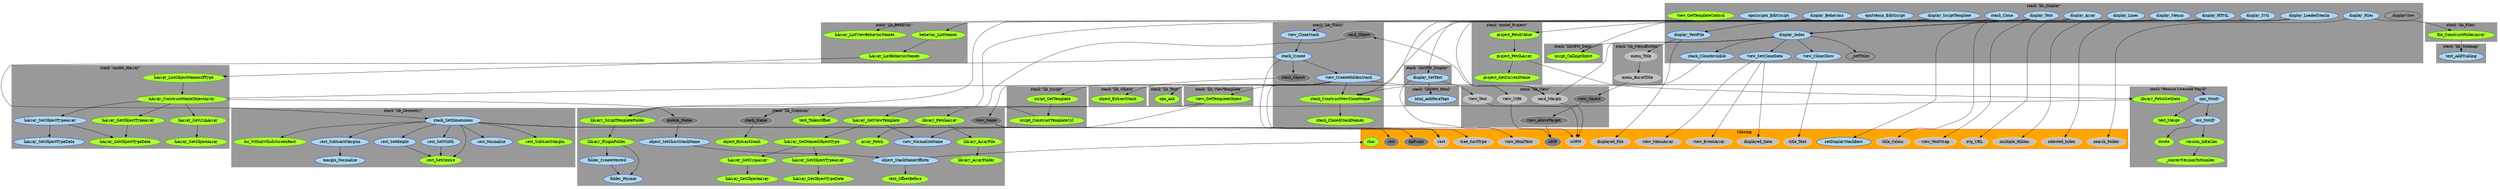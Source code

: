 digraph "dot_FromArray" {	graph [		clusterrank="true"		size="31.2500,31.2500"	];		subgraph "pf" {		node [];			n116 [label="_displayView" URL="_displayView%2Cpf%2Cstack+%22lib_Display%22%2C1"];	}		subgraph "pc" {		node [];			n18 [label="_setTitles" URL="_setTitles%2Cpc%2Cstack+%22lib_Display%22%2C1"];	}		subgraph "s" {		node [fillcolor="grey", style="filled", color="white"];			n63 [label="tree_SortType" URL="tree_SortType%2Cs%2CMissing%2C1"];		n82 [label="search_Folder" URL="search_Folder%2Cs%2CMissing%2C1"];		n14 [label="rect" URL="rect%2Cs%2CMissing%2C1"];		n64 [label="card_Margin" URL="card_Margin%2Cs%2Cstack+%22lib_View%22%2C1"];		n4 [label="menu_BurntTitle" URL="menu_BurntTitle%2Cs%2Cstack+%22lib_MenuButton%22%2C1"];		n99 [label="displayed_Data" URL="displayed_Data%2Cs%2CMissing%2C1"];		n118 [label="svg_URL" URL="svg_URL%2Cs%2CMissing%2C1"];		n106 [label="displayed_File" URL="displayed_File%2Cs%2CMissing%2C1"];		n40 [label="multiple_Hilites" URL="multiple_Hilites%2Cs%2CMissing%2C1"];		n44 [label="view_Text" URL="view_Text%2Cs%2Cstack+%22lib_View%22%2C1"];		n45 [label="uOPN" URL="uOPN%2Cs%2CMissing%2C1"];		n101 [label="view_MenuArray" URL="view_MenuArray%2Cs%2CMissing%2C1"];		n100 [label="view_EventArray" URL="view_EventArray%2Cs%2CMissing%2C1"];		n78 [label="view_HtmlText" URL="view_HtmlText%2Cs%2CMissing%2C1"];		n41 [label="selected_Index" URL="selected_Index%2Cs%2CMissing%2C1"];		n114 [label="title_Text" URL="title_Text%2Cs%2CMissing%2C1"];		n3 [label="menu_Title" URL="menu_Title%2Cs%2Cstack+%22lib_MenuButton%22%2C1"];		n84 [label="view_TextWrap" URL="view_TextWrap%2Cs%2CMissing%2C1"];		n62 [label="title_Colour" URL="title_Colour%2Cs%2CMissing%2C1"];		n85 [label="view_Utf8" URL="view_Utf8%2Cs%2Cstack+%22lib_View%22%2C1"];	}		subgraph "g" {		node [fillcolor="grey50", style="filled", color="white"];			n92 [label="view_AboveTarget" URL="view_AboveTarget%2Cg%2Cstack+%22lib_View%22%2C1"];		n9 [label="mobile_Name" URL="mobile_Name%2Cg%2Cstack+%22lib_Common%22%2C1"];		n25 [label="view_Object" URL="view_Object%2Cg%2Cstack+%22lib_View%22%2C1"];		n58 [label="card_Object" URL="card_Object%2Cg%2Cstack+%22lib_Stack%22%2C1"];		n111 [label="rect" URL="rect%2Cg%2CMissing%2C1"];		n109 [label="dgProps" URL="dgProps%2Cg%2CMissing%2C1"];		n55 [label="stack_Name" URL="stack_Name%2Cg%2Cstack+%22lib_Common%22%2C1"];		n15 [label="stack_Object" URL="stack_Object%2Cg%2Cstack+%22lib_Stack%22%2C1"];		n108 [label="uRIP" URL="uRIP%2Cg%2CMissing%2C1"];		n89 [label="view_Name" URL="view_Name%2Cg%2Cstack+%22lib_Common%22%2C1"];	}		subgraph "c" {		node [fillcolor="LightBlue", style="filled", color="Blue"];			n54 [label="setDisplayStackRect" URL="setDisplayStackRect%2Cc%2CMissing%2C1"];		n33 [label="osx_Notify" URL="osx_Notify%2Cc%2Cstack+%22Rescue+Livecode+World%22%2C1"];		n60 [label="display_Array" URL="display_Array%2Cc%2Cstack+%22lib_Display%22%2C1"];		n102 [label="display_Behaviors" URL="display_Behaviors%2Cc%2Cstack+%22lib_Display%22%2C1"];		n10 [label="opn_Notify" URL="opn_Notify%2Cc%2Cstack+%22Rescue+Livecode+World%22%2C1"];		n8 [label="hArray_SetObjectTypeArray" URL="hArray_SetObjectTypeArray%2Cc%2Cstack+%22model_Harray%22%2C1"];		n20 [label="hArray_SetObjectTypeData" URL="hArray_SetObjectTypeData%2Cc%2Cstack+%22model_Harray%22%2C1"];		n48 [label="object_StackNameOffsets" URL="object_StackNameOffsets%2Cc%2Cstack+%22lib_Common%22%2C1"];		n117 [label="display_SVG" URL="display_SVG%2Cc%2Cstack+%22lib_Display%22%2C1"];		n74 [label="view_NormalizeName" URL="view_NormalizeName%2Cc%2Cstack+%22lib_Common%22%2C1"];		n37 [label="display_ScriptTemplate" URL="display_ScriptTemplate%2Cc%2Cstack+%22lib_Display%22%2C1"];		n53 [label="display_SetText" URL="display_SetText%2Cc%2Cstack+%22libOPN_Display%22%2C1"];		n57 [label="display_Menus" URL="display_Menus%2Cc%2Cstack+%22lib_Display%22%2C1"];		n83 [label="display_HTML" URL="display_HTML%2Cc%2Cstack+%22lib_Display%22%2C1"];		n79 [label="rect_SetHeight" URL="rect_SetHeight%2Cc%2Cstack+%22lib_Geometry%22%2C1"];		n17 [label="view_CreateHiddenStack" URL="view_CreateHiddenStack%2Cc%2Cstack+%22lib_Stack%22%2C1"];		n65 [label="view_CloneShow" URL="view_CloneShow%2Cc%2Cstack+%22lib_Display%22%2C1"];		n91 [label="stack_Clone" URL="stack_Clone%2Cc%2Cstack+%22lib_Display%22%2C1"];		n13 [label="stack_Create" URL="stack_Create%2Cc%2Cstack+%22lib_Stack%22%2C1"];		n70 [label="object_SetShortStackName" URL="object_SetShortStackName%2Cc%2Cstack+%22lib_Common%22%2C1"];		n77 [label="html_AddParaTags" URL="html_AddParaTags%2Cc%2Cstack+%22libOPN_Html%22%2C1"];		n52 [label="display_Text" URL="display_Text%2Cc%2Cstack+%22lib_Display%22%2C1"];		n56 [label="view_CloneStack" URL="view_CloneStack%2Cc%2Cstack+%22lib_Stack%22%2C1"];		n95 [label="rect_SetWidth" URL="rect_SetWidth%2Cc%2Cstack+%22lib_Geometry%22%2C1"];		n66 [label="view_SetCloneData" URL="view_SetCloneData%2Cc%2Cstack+%22lib_Display%22%2C1"];		n16 [label="stack_SetDimensions" URL="stack_SetDimensions%2Cc%2Cstack+%22lib_Geometry%22%2C1"];		n46 [label="display_Lines" URL="display_Lines%2Cc%2Cstack+%22lib_Display%22%2C1"];		n76 [label="folder_Format" URL="folder_Format%2Cc%2Cstack+%22lib_Common%22%2C1"];		n39 [label="display_LoadedStacks" URL="display_LoadedStacks%2Cc%2Cstack+%22lib_Display%22%2C1"];		n30 [label="opnMenus_EditScript" URL="opnMenus_EditScript%2Cc%2Cstack+%22lib_Display%22%2C1"];		n81 [label="display_Files" URL="display_Files%2Cc%2Cstack+%22lib_Display%22%2C1"];		n94 [label="margin_Normalize" URL="margin_Normalize%2Cc%2Cstack+%22lib_Geometry%22%2C1"];		n93 [label="rect_SubtractMargins" URL="rect_SubtractMargins%2Cc%2Cstack+%22lib_Geometry%22%2C1"];		n42 [label="stack_CloneInvisible" URL="stack_CloneInvisible%2Cc%2Cstack+%22lib_Display%22%2C1"];		n27 [label="text_AddTrailing" URL="text_AddTrailing%2Cc%2Cstack+%22lib_Sitemap%22%2C1"];		n115 [label="opnScripts_EditScript" URL="opnScripts_EditScript%2Cc%2Cstack+%22lib_Display%22%2C1"];		n47 [label="display_Index" URL="display_Index%2Cc%2Cstack+%22lib_Display%22%2C1"];		n75 [label="folder_CreateNested" URL="folder_CreateNested%2Cc%2Cstack+%22lib_Common%22%2C1"];		n112 [label="rect_Normalize" URL="rect_Normalize%2Cc%2Cstack+%22lib_Geometry%22%2C1"];		n38 [label="display_TextFile" URL="display_TextFile%2Cc%2Cstack+%22lib_Display%22%2C1"];	}		subgraph "f" {		node [fillcolor="GreenYellow", style="filled", color="Green4"];			n97 [label="behavior_ListNames" URL="behavior_ListNames%2Cf%2Cstack+%22lib_Behavior%22%2C1"];		n96 [label="project_GetCurrentName" URL="project_GetCurrentName%2Cf%2Cstack+%22model_Project%22%2C1"];		n43 [label="view_GetTemplateControl" URL="view_GetTemplateControl%2Cf%2Cstack+%22lib_Display%22%2C1"];		n24 [label="stack_ClonedStackNames" URL="stack_ClonedStackNames%2Cf%2Cstack+%22lib_Stack%22%2C1"];		n69 [label="hArray_GetObjectArray" URL="hArray_GetObjectArray%2Cf%2Cstack+%22model_Harray%22%2C1"];		n71 [label="library_PluginFolder" URL="library_PluginFolder%2Cf%2Cstack+%22lib_Common%22%2C1"];		n59 [label="text_TokenOffset" URL="text_TokenOffset%2Cf%2Cstack+%22lib_Common%22%2C1"];		n21 [label="library_FetchSetData" URL="library_FetchSetData%2Cf%2Cstack+%22Rescue+Livecode+World%22%2C1"];		n1 [label="project_FetchValue" URL="project_FetchValue%2Cf%2Cstack+%22model_Project%22%2C1"];		n113 [label="rect_SubtractMargin" URL="rect_SubtractMargin%2Cf%2Cstack+%22lib_Geometry%22%2C1"];		n86 [label="opn_Ask" URL="opn_Ask%2Cf%2Cstack+%22lib_Text%22%2C1"];		n32 [label="library_ArrayFolder" URL="library_ArrayFolder%2Cf%2Cstack+%22lib_Common%22%2C1"];		n87 [label="script_GetTemplate" URL="script_GetTemplate%2Cf%2Cstack+%22lib_Script%22%2C1"];		n61 [label="script_CallingObject" URL="script_CallingObject%2Cf%2Cstack+%22libOPN_Data%22%2C1"];		n12 [label="library_ScriptTemplateFolder" URL="library_ScriptTemplateFolder%2Cf%2Cstack+%22lib_Common%22%2C1"];		n5 [label="hArray_ConstructNameObjectArray" URL="hArray_ConstructNameObjectArray%2Cf%2Cstack+%22model_Harray%22%2C1"];		n98 [label="hArray_ListBehaviorNames" URL="hArray_ListBehaviorNames%2Cf%2Cstack+%22lib_Behavior%22%2C1"];		n49 [label="char" URL="char%2Cf%2CMissing%2C1"];		n110 [label="loc_WithinWhichScreenRect" URL="loc_WithinWhichScreenRect%2Cf%2Cstack+%22lib_Geometry%22%2C1"];		n2 [label="project_FetchArray" URL="project_FetchArray%2Cf%2Cstack+%22model_Project%22%2C1"];		n36 [label="hArray_GetObjectTypeData" URL="hArray_GetObjectTypeData%2Cf%2Cstack+%22lib_Common%22%2C1"];		n105 [label="array_Fetch" URL="array_Fetch%2Cf%2Cstack+%22lib_Common%22%2C1"];		n31 [label="library_ArrayFile" URL="library_ArrayFile%2Cf%2Cstack+%22lib_Common%22%2C1"];		n80 [label="rect_GetCentre" URL="rect_GetCentre%2Cf%2Cstack+%22lib_Geometry%22%2C1"];		n90 [label="object_ExtractStack" URL="object_ExtractStack%2Cf%2Cstack+%22lib_Object%22%2C1"];		n26 [label="file_ConstructFolderArray" URL="file_ConstructFolderArray%2Cf%2Cstack+%22lib_Files%22%2C1"];		n73 [label="hArray_GetNamedObjectType" URL="hArray_GetNamedObjectType%2Cf%2Cstack+%22lib_Common%22%2C1"];		n22 [label="library_FetchArray" URL="library_FetchArray%2Cf%2Cstack+%22lib_Common%22%2C1"];		n6 [label="hArray_GetObjectTypeArray" URL="hArray_GetObjectTypeArray%2Cf%2Cstack+%22model_Harray%22%2C1"];		n7 [label="hArray_GetUripArray" URL="hArray_GetUripArray%2Cf%2Cstack+%22model_Harray%22%2C1"];		n88 [label="view_GetTemplateObject" URL="view_GetTemplateObject%2Cf%2Cstack+%22lib_ViewTemplate%22%2C1"];		n28 [label="version_IsEarlier" URL="version_IsEarlier%2Cf%2Cstack+%22Rescue+Livecode+World%22%2C1"];		n35 [label="hArray_GetObjectTypeArray" URL="hArray_GetObjectTypeArray%2Cf%2Cstack+%22lib_Common%22%2C1"];		n104 [label="kwote" URL="kwote%2Cf%2Cstack+%22Rescue+Livecode+World%22%2C1"];		n34 [label="text_Merge" URL="text_Merge%2Cf%2Cstack+%22Rescue+Livecode+World%22%2C1"];		n103 [label="hArray_ListViewBehaviorNames" URL="hArray_ListViewBehaviorNames%2Cf%2Cstack+%22lib_Behavior%22%2C1"];		n67 [label="hArray_GetUripArray" URL="hArray_GetUripArray%2Cf%2Cstack+%22lib_Common%22%2C1"];		n11 [label="script_ConstructTemplateUrl" URL="script_ConstructTemplateUrl%2Cf%2Cstack+%22lib_Script%22%2C1"];		n68 [label="hArray_GetObjectArray" URL="hArray_GetObjectArray%2Cf%2Cstack+%22lib_Common%22%2C1"];		n72 [label="hArray_GetViewTemplate" URL="hArray_GetViewTemplate%2Cf%2Cstack+%22lib_Common%22%2C1"];		n23 [label="stack_ConstructNewCloneName" URL="stack_ConstructNewCloneName%2Cf%2Cstack+%22lib_Stack%22%2C1"];		n51 [label="hArray_ListObjectNamesOfType" URL="hArray_ListObjectNamesOfType%2Cf%2Cstack+%22model_Harray%22%2C1"];		n29 [label="_convertVersionToNumber" URL="_convertVersionToNumber%2Cf%2Cstack+%22Rescue+Livecode+World%22%2C1"];		n50 [label="text_OffsetBefore" URL="text_OffsetBefore%2Cf%2Cstack+%22lib_Common%22%2C1"];		n107 [label="object_ExtractStack" URL="object_ExtractStack%2Cf%2Cstack+%22lib_Common%22%2C1"];		n19 [label="hArray_GetObjectTypeData" URL="hArray_GetObjectTypeData%2Cf%2Cstack+%22model_Harray%22%2C1"];	}		subgraph cluster1 {			label="Missing";			style=filled;			color=red;			fillcolor=orange;					n54; n63; n82; n14; n99; n118; n106; n40; n45; n49; n101; n100; n78; n41; n114; n111; n109; n84; n62; n108	}	subgraph cluster2 {			label="stack \"lib_Behavior\"";			style=filled;			color=grey60;			fillcolor=grey60;					n97; n98; n103	}	subgraph cluster3 {			label="stack \"lib_Common\"";			style=filled;			color=grey60;			fillcolor=grey60;					n71; n59; n48; n74; n32; n9; n12; n70; n36; n105; n31; n73; n22; n76; n35; n55; n67; n68; n72; n75; n89; n50; n107	}	subgraph cluster4 {			label="stack \"lib_Display\"";			style=filled;			color=grey60;			fillcolor=grey60;					n60; n102; n43; n116; n117; n37; n18; n57; n83; n65; n91; n52; n66; n46; n39; n30; n81; n42; n115; n47; n38	}	subgraph cluster5 {			label="stack \"lib_Files\"";			style=filled;			color=grey60;			fillcolor=grey60;					n26	}	subgraph cluster6 {			label="stack \"lib_Geometry\"";			style=filled;			color=grey60;			fillcolor=grey60;					n113; n79; n110; n80; n95; n16; n94; n93; n112	}	subgraph cluster7 {			label="stack \"lib_MenuButton\"";			style=filled;			color=grey60;			fillcolor=grey60;					n4; n3	}	subgraph cluster8 {			label="stack \"lib_Object\"";			style=filled;			color=grey60;			fillcolor=grey60;					n90	}	subgraph cluster9 {			label="stack \"lib_Script\"";			style=filled;			color=grey60;			fillcolor=grey60;					n87; n11	}	subgraph cluster10 {			label="stack \"lib_Sitemap\"";			style=filled;			color=grey60;			fillcolor=grey60;					n27	}	subgraph cluster11 {			label="stack \"lib_Stack\"";			style=filled;			color=grey60;			fillcolor=grey60;					n24; n17; n13; n58; n56; n15; n23	}	subgraph cluster12 {			label="stack \"lib_Text\"";			style=filled;			color=grey60;			fillcolor=grey60;					n86	}	subgraph cluster13 {			label="stack \"lib_View\"";			style=filled;			color=grey60;			fillcolor=grey60;					n64; n92; n25; n44; n85	}	subgraph cluster14 {			label="stack \"lib_ViewTemplate\"";			style=filled;			color=grey60;			fillcolor=grey60;					n88	}	subgraph cluster15 {			label="stack \"libOPN_Data\"";			style=filled;			color=grey60;			fillcolor=grey60;					n61	}	subgraph cluster16 {			label="stack \"libOPN_Display\"";			style=filled;			color=grey60;			fillcolor=grey60;					n53	}	subgraph cluster17 {			label="stack \"libOPN_Html\"";			style=filled;			color=grey60;			fillcolor=grey60;					n77	}	subgraph cluster18 {			label="stack \"model_Harray\"";			style=filled;			color=grey60;			fillcolor=grey60;					n8; n69; n20; n5; n6; n7; n51; n19	}	subgraph cluster19 {			label="stack \"model_Project\"";			style=filled;			color=grey60;			fillcolor=grey60;					n96; n1; n2	}	subgraph cluster20 {			label="stack \"Rescue Livecode World\"";			style=filled;			color=grey60;			fillcolor=grey60;					n33; n10; n21; n28; n104; n34; n29	}		n56 -> n13;	n117 -> n118;	n1 -> n2;	n53 -> n77;	n53 -> n78;	n53 -> n44;	n35 -> n36;	n87 -> n11;	n22 -> n105;	n22 -> n31;	n93 -> n94;	n67 -> n68;	n89 -> n109;	n89 -> n108;	n10 -> n33;	n10 -> n34;	n83 -> n84;	n83 -> n85;	n57 -> n47;	n15 -> n90;	n70 -> n48;	n95 -> n80;	n85 -> n45;	n51 -> n5;	n48 -> n49;	n48 -> n50;	n28 -> n29;	n31 -> n32;	n25 -> n92;	n66 -> n99;	n66 -> n100;	n66 -> n101;	n88 -> n72;	n88 -> n74;	n11 -> n12;	n42 -> n23;	n7 -> n69;	n37 -> n38;	n37 -> n12;	n71 -> n75;	n71 -> n76;	n47 -> n18;	n47 -> n64;	n47 -> n61;	n47 -> n42;	n47 -> n65;	n47 -> n66;	n6 -> n19;	n9 -> n70;	n91 -> n23;	n16 -> n110;	n16 -> n111;	n16 -> n14;	n16 -> n80;	n16 -> n112;	n16 -> n79;	n16 -> n95;	n16 -> n113;	n16 -> n93;	n81 -> n26;	n81 -> n82;	n3 -> n4;	n58 -> n59;	n21 -> n22;	n38 -> n106;	n38 -> n3;	n72 -> n73;	n72 -> n74;	n55 -> n107;	n5 -> n6;	n5 -> n7;	n5 -> n8;	n5 -> n9;	n5 -> n10;	n46 -> n47;	n8 -> n19;	n8 -> n20;	n33 -> n104;	n33 -> n28;	n75 -> n76;	n60 -> n61;	n60 -> n62;	n60 -> n63;	n65 -> n114;	n17 -> n64;	n17 -> n86;	n17 -> n87;	n17 -> n23;	n17 -> n88;	n17 -> n89;	n2 -> n21;	n2 -> n96;	n52 -> n53;	n52 -> n54;	n52 -> n55;	n52 -> n56;	n97 -> n98;	n98 -> n51;	n39 -> n40;	n39 -> n1;	n39 -> n41;	n73 -> n35;	n73 -> n67;	n12 -> n71;	n23 -> n24;	n4 -> n25;	n92 -> n108;	n64 -> n58;	n64 -> n45;	n26 -> n27;	n79 -> n80;	n13 -> n14;	n13 -> n15;	n13 -> n16;	n13 -> n17;	n102 -> n97;	n102 -> n103;	n44 -> n45;}